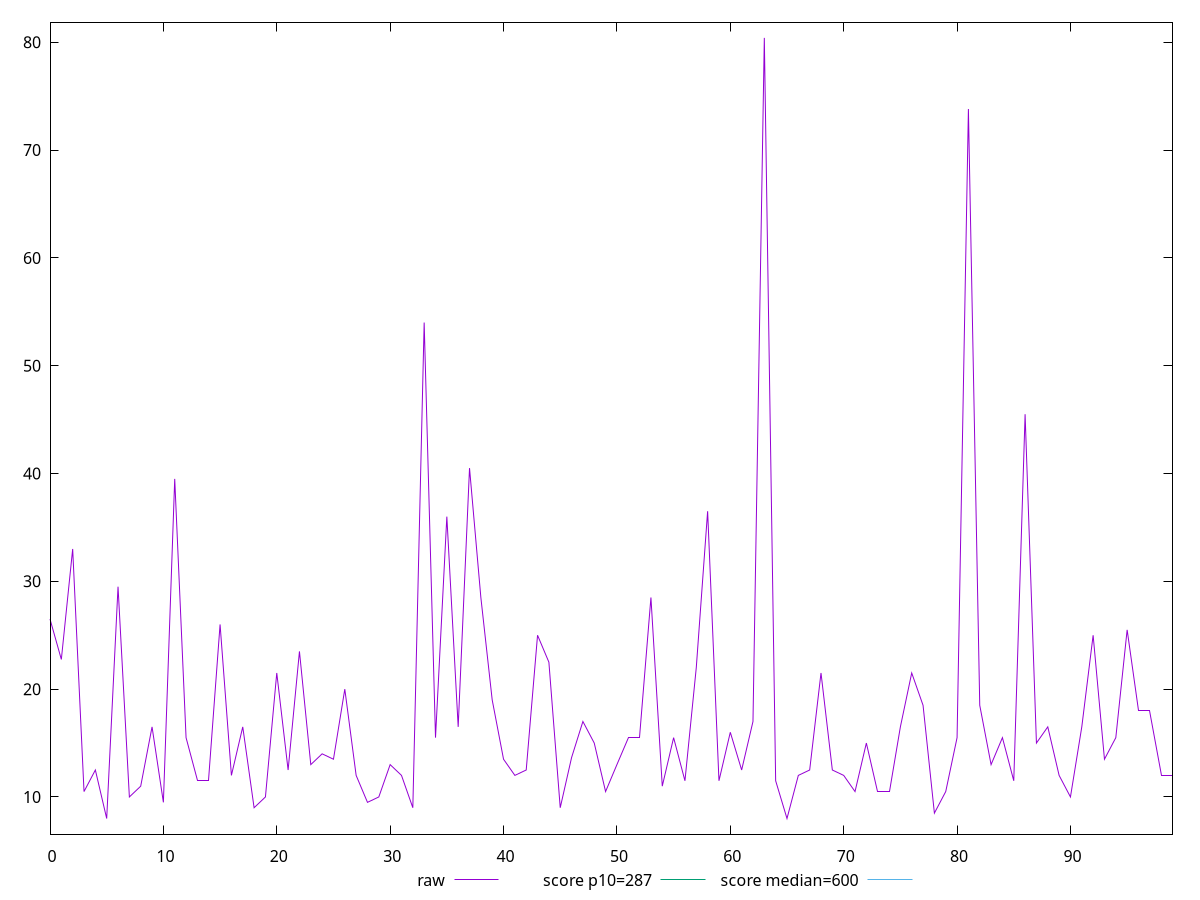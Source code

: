 reset

$raw <<EOF
0 26.5
1 22.754999999999654
2 33
3 10.5
4 12.5
5 8
6 29.5
7 10
8 11
9 16.5
10 9.5
11 39.5
12 15.5
13 11.5
14 11.5
15 26
16 12
17 16.5
18 9
19 10
20 21.5
21 12.5
22 23.5
23 13
24 14
25 13.5
26 20
27 12
28 9.5
29 10
30 13
31 12
32 9
33 54
34 15.5
35 36
36 16.5
37 40.5
38 28.5
39 19
40 13.5
41 12
42 12.5
43 25
44 22.5
45 9
46 13.649000000000115
47 17
48 15
49 10.5
50 13
51 15.5
52 15.5
53 28.5
54 11
55 15.5
56 11.5
57 22
58 36.5
59 11.5
60 16
61 12.5
62 17
63 80.40300000000025
64 11.5
65 8
66 12
67 12.5
68 21.5
69 12.5
70 12
71 10.5
72 15
73 10.5
74 10.5
75 16.5
76 21.5
77 18.5
78 8.5
79 10.5
80 15.5
81 73.80900000000008
82 18.5
83 13
84 15.5
85 11.5
86 45.5
87 15
88 16.5
89 12
90 10
91 16.5
92 25
93 13.5
94 15.5
95 25.5
96 18
97 18
98 12
99 12
EOF

set key outside below
set xrange [0:99]
set yrange [6.551939999999995:81.85106000000025]
set trange [6.551939999999995:81.85106000000025]
set terminal svg size 640, 500 enhanced background rgb 'white'
set output "report_00019_2021-02-10T18-14-37.922Z//total-blocking-time/samples/pages+cached+noadtech+nomedia/raw/values.svg"

plot $raw title "raw" with line, \
     287 title "score p10=287", \
     600 title "score median=600"

reset
